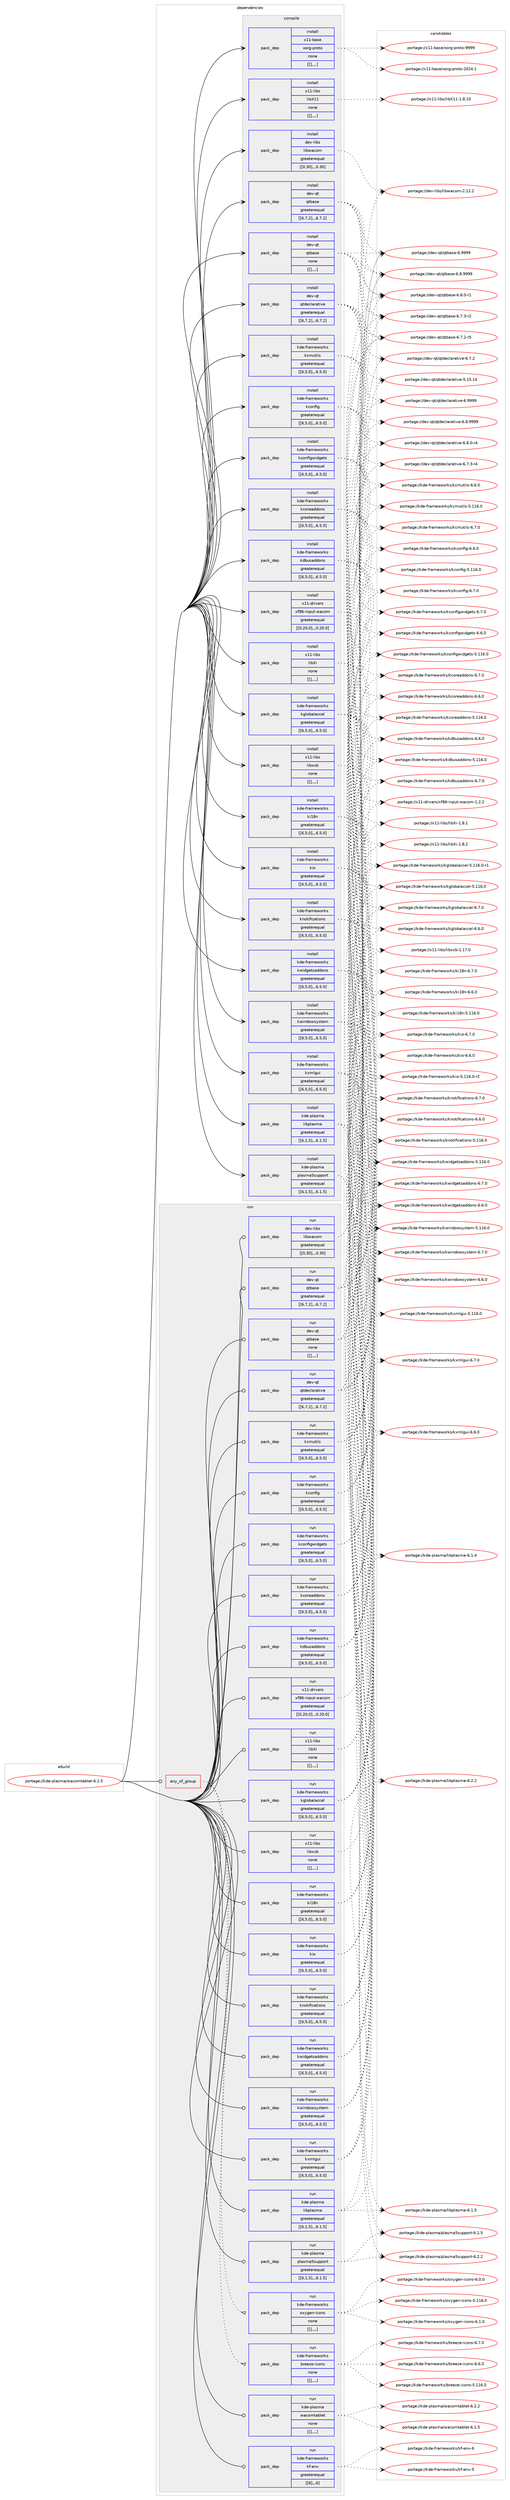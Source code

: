 digraph prolog {

# *************
# Graph options
# *************

newrank=true;
concentrate=true;
compound=true;
graph [rankdir=LR,fontname=Helvetica,fontsize=10,ranksep=1.5];#, ranksep=2.5, nodesep=0.2];
edge  [arrowhead=vee];
node  [fontname=Helvetica,fontsize=10];

# **********
# The ebuild
# **********

subgraph cluster_leftcol {
color=gray;
label=<<i>ebuild</i>>;
id [label="portage://kde-plasma/wacomtablet-6.1.5", color=red, width=4, href="../kde-plasma/wacomtablet-6.1.5.svg"];
}

# ****************
# The dependencies
# ****************

subgraph cluster_midcol {
color=gray;
label=<<i>dependencies</i>>;
subgraph cluster_compile {
fillcolor="#eeeeee";
style=filled;
label=<<i>compile</i>>;
subgraph pack217036 {
dependency293649 [label=<<TABLE BORDER="0" CELLBORDER="1" CELLSPACING="0" CELLPADDING="4" WIDTH="220"><TR><TD ROWSPAN="6" CELLPADDING="30">pack_dep</TD></TR><TR><TD WIDTH="110">install</TD></TR><TR><TD>dev-libs</TD></TR><TR><TD>libwacom</TD></TR><TR><TD>greaterequal</TD></TR><TR><TD>[[0,30],,,0.30]</TD></TR></TABLE>>, shape=none, color=blue];
}
id:e -> dependency293649:w [weight=20,style="solid",arrowhead="vee"];
subgraph pack217060 {
dependency293706 [label=<<TABLE BORDER="0" CELLBORDER="1" CELLSPACING="0" CELLPADDING="4" WIDTH="220"><TR><TD ROWSPAN="6" CELLPADDING="30">pack_dep</TD></TR><TR><TD WIDTH="110">install</TD></TR><TR><TD>dev-qt</TD></TR><TR><TD>qtbase</TD></TR><TR><TD>greaterequal</TD></TR><TR><TD>[[6,7,2],,,6.7.2]</TD></TR></TABLE>>, shape=none, color=blue];
}
id:e -> dependency293706:w [weight=20,style="solid",arrowhead="vee"];
subgraph pack217119 {
dependency293713 [label=<<TABLE BORDER="0" CELLBORDER="1" CELLSPACING="0" CELLPADDING="4" WIDTH="220"><TR><TD ROWSPAN="6" CELLPADDING="30">pack_dep</TD></TR><TR><TD WIDTH="110">install</TD></TR><TR><TD>dev-qt</TD></TR><TR><TD>qtbase</TD></TR><TR><TD>none</TD></TR><TR><TD>[[],,,,]</TD></TR></TABLE>>, shape=none, color=blue];
}
id:e -> dependency293713:w [weight=20,style="solid",arrowhead="vee"];
subgraph pack217136 {
dependency293751 [label=<<TABLE BORDER="0" CELLBORDER="1" CELLSPACING="0" CELLPADDING="4" WIDTH="220"><TR><TD ROWSPAN="6" CELLPADDING="30">pack_dep</TD></TR><TR><TD WIDTH="110">install</TD></TR><TR><TD>dev-qt</TD></TR><TR><TD>qtdeclarative</TD></TR><TR><TD>greaterequal</TD></TR><TR><TD>[[6,7,2],,,6.7.2]</TD></TR></TABLE>>, shape=none, color=blue];
}
id:e -> dependency293751:w [weight=20,style="solid",arrowhead="vee"];
subgraph pack217197 {
dependency293794 [label=<<TABLE BORDER="0" CELLBORDER="1" CELLSPACING="0" CELLPADDING="4" WIDTH="220"><TR><TD ROWSPAN="6" CELLPADDING="30">pack_dep</TD></TR><TR><TD WIDTH="110">install</TD></TR><TR><TD>kde-frameworks</TD></TR><TR><TD>kcmutils</TD></TR><TR><TD>greaterequal</TD></TR><TR><TD>[[6,5,0],,,6.5.0]</TD></TR></TABLE>>, shape=none, color=blue];
}
id:e -> dependency293794:w [weight=20,style="solid",arrowhead="vee"];
subgraph pack217204 {
dependency293799 [label=<<TABLE BORDER="0" CELLBORDER="1" CELLSPACING="0" CELLPADDING="4" WIDTH="220"><TR><TD ROWSPAN="6" CELLPADDING="30">pack_dep</TD></TR><TR><TD WIDTH="110">install</TD></TR><TR><TD>kde-frameworks</TD></TR><TR><TD>kconfig</TD></TR><TR><TD>greaterequal</TD></TR><TR><TD>[[6,5,0],,,6.5.0]</TD></TR></TABLE>>, shape=none, color=blue];
}
id:e -> dependency293799:w [weight=20,style="solid",arrowhead="vee"];
subgraph pack217207 {
dependency293892 [label=<<TABLE BORDER="0" CELLBORDER="1" CELLSPACING="0" CELLPADDING="4" WIDTH="220"><TR><TD ROWSPAN="6" CELLPADDING="30">pack_dep</TD></TR><TR><TD WIDTH="110">install</TD></TR><TR><TD>kde-frameworks</TD></TR><TR><TD>kconfigwidgets</TD></TR><TR><TD>greaterequal</TD></TR><TR><TD>[[6,5,0],,,6.5.0]</TD></TR></TABLE>>, shape=none, color=blue];
}
id:e -> dependency293892:w [weight=20,style="solid",arrowhead="vee"];
subgraph pack217374 {
dependency293990 [label=<<TABLE BORDER="0" CELLBORDER="1" CELLSPACING="0" CELLPADDING="4" WIDTH="220"><TR><TD ROWSPAN="6" CELLPADDING="30">pack_dep</TD></TR><TR><TD WIDTH="110">install</TD></TR><TR><TD>kde-frameworks</TD></TR><TR><TD>kcoreaddons</TD></TR><TR><TD>greaterequal</TD></TR><TR><TD>[[6,5,0],,,6.5.0]</TD></TR></TABLE>>, shape=none, color=blue];
}
id:e -> dependency293990:w [weight=20,style="solid",arrowhead="vee"];
subgraph pack217486 {
dependency294147 [label=<<TABLE BORDER="0" CELLBORDER="1" CELLSPACING="0" CELLPADDING="4" WIDTH="220"><TR><TD ROWSPAN="6" CELLPADDING="30">pack_dep</TD></TR><TR><TD WIDTH="110">install</TD></TR><TR><TD>kde-frameworks</TD></TR><TR><TD>kdbusaddons</TD></TR><TR><TD>greaterequal</TD></TR><TR><TD>[[6,5,0],,,6.5.0]</TD></TR></TABLE>>, shape=none, color=blue];
}
id:e -> dependency294147:w [weight=20,style="solid",arrowhead="vee"];
subgraph pack217568 {
dependency294242 [label=<<TABLE BORDER="0" CELLBORDER="1" CELLSPACING="0" CELLPADDING="4" WIDTH="220"><TR><TD ROWSPAN="6" CELLPADDING="30">pack_dep</TD></TR><TR><TD WIDTH="110">install</TD></TR><TR><TD>kde-frameworks</TD></TR><TR><TD>kglobalaccel</TD></TR><TR><TD>greaterequal</TD></TR><TR><TD>[[6,5,0],,,6.5.0]</TD></TR></TABLE>>, shape=none, color=blue];
}
id:e -> dependency294242:w [weight=20,style="solid",arrowhead="vee"];
subgraph pack217608 {
dependency294262 [label=<<TABLE BORDER="0" CELLBORDER="1" CELLSPACING="0" CELLPADDING="4" WIDTH="220"><TR><TD ROWSPAN="6" CELLPADDING="30">pack_dep</TD></TR><TR><TD WIDTH="110">install</TD></TR><TR><TD>kde-frameworks</TD></TR><TR><TD>ki18n</TD></TR><TR><TD>greaterequal</TD></TR><TR><TD>[[6,5,0],,,6.5.0]</TD></TR></TABLE>>, shape=none, color=blue];
}
id:e -> dependency294262:w [weight=20,style="solid",arrowhead="vee"];
subgraph pack217624 {
dependency294281 [label=<<TABLE BORDER="0" CELLBORDER="1" CELLSPACING="0" CELLPADDING="4" WIDTH="220"><TR><TD ROWSPAN="6" CELLPADDING="30">pack_dep</TD></TR><TR><TD WIDTH="110">install</TD></TR><TR><TD>kde-frameworks</TD></TR><TR><TD>kio</TD></TR><TR><TD>greaterequal</TD></TR><TR><TD>[[6,5,0],,,6.5.0]</TD></TR></TABLE>>, shape=none, color=blue];
}
id:e -> dependency294281:w [weight=20,style="solid",arrowhead="vee"];
subgraph pack217672 {
dependency294333 [label=<<TABLE BORDER="0" CELLBORDER="1" CELLSPACING="0" CELLPADDING="4" WIDTH="220"><TR><TD ROWSPAN="6" CELLPADDING="30">pack_dep</TD></TR><TR><TD WIDTH="110">install</TD></TR><TR><TD>kde-frameworks</TD></TR><TR><TD>knotifications</TD></TR><TR><TD>greaterequal</TD></TR><TR><TD>[[6,5,0],,,6.5.0]</TD></TR></TABLE>>, shape=none, color=blue];
}
id:e -> dependency294333:w [weight=20,style="solid",arrowhead="vee"];
subgraph pack217683 {
dependency294344 [label=<<TABLE BORDER="0" CELLBORDER="1" CELLSPACING="0" CELLPADDING="4" WIDTH="220"><TR><TD ROWSPAN="6" CELLPADDING="30">pack_dep</TD></TR><TR><TD WIDTH="110">install</TD></TR><TR><TD>kde-frameworks</TD></TR><TR><TD>kwidgetsaddons</TD></TR><TR><TD>greaterequal</TD></TR><TR><TD>[[6,5,0],,,6.5.0]</TD></TR></TABLE>>, shape=none, color=blue];
}
id:e -> dependency294344:w [weight=20,style="solid",arrowhead="vee"];
subgraph pack217700 {
dependency294364 [label=<<TABLE BORDER="0" CELLBORDER="1" CELLSPACING="0" CELLPADDING="4" WIDTH="220"><TR><TD ROWSPAN="6" CELLPADDING="30">pack_dep</TD></TR><TR><TD WIDTH="110">install</TD></TR><TR><TD>kde-frameworks</TD></TR><TR><TD>kwindowsystem</TD></TR><TR><TD>greaterequal</TD></TR><TR><TD>[[6,5,0],,,6.5.0]</TD></TR></TABLE>>, shape=none, color=blue];
}
id:e -> dependency294364:w [weight=20,style="solid",arrowhead="vee"];
subgraph pack217723 {
dependency294384 [label=<<TABLE BORDER="0" CELLBORDER="1" CELLSPACING="0" CELLPADDING="4" WIDTH="220"><TR><TD ROWSPAN="6" CELLPADDING="30">pack_dep</TD></TR><TR><TD WIDTH="110">install</TD></TR><TR><TD>kde-frameworks</TD></TR><TR><TD>kxmlgui</TD></TR><TR><TD>greaterequal</TD></TR><TR><TD>[[6,5,0],,,6.5.0]</TD></TR></TABLE>>, shape=none, color=blue];
}
id:e -> dependency294384:w [weight=20,style="solid",arrowhead="vee"];
subgraph pack217756 {
dependency294424 [label=<<TABLE BORDER="0" CELLBORDER="1" CELLSPACING="0" CELLPADDING="4" WIDTH="220"><TR><TD ROWSPAN="6" CELLPADDING="30">pack_dep</TD></TR><TR><TD WIDTH="110">install</TD></TR><TR><TD>kde-plasma</TD></TR><TR><TD>libplasma</TD></TR><TR><TD>greaterequal</TD></TR><TR><TD>[[6,1,5],,,6.1.5]</TD></TR></TABLE>>, shape=none, color=blue];
}
id:e -> dependency294424:w [weight=20,style="solid",arrowhead="vee"];
subgraph pack217772 {
dependency294440 [label=<<TABLE BORDER="0" CELLBORDER="1" CELLSPACING="0" CELLPADDING="4" WIDTH="220"><TR><TD ROWSPAN="6" CELLPADDING="30">pack_dep</TD></TR><TR><TD WIDTH="110">install</TD></TR><TR><TD>kde-plasma</TD></TR><TR><TD>plasma5support</TD></TR><TR><TD>greaterequal</TD></TR><TR><TD>[[6,1,5],,,6.1.5]</TD></TR></TABLE>>, shape=none, color=blue];
}
id:e -> dependency294440:w [weight=20,style="solid",arrowhead="vee"];
subgraph pack217786 {
dependency294495 [label=<<TABLE BORDER="0" CELLBORDER="1" CELLSPACING="0" CELLPADDING="4" WIDTH="220"><TR><TD ROWSPAN="6" CELLPADDING="30">pack_dep</TD></TR><TR><TD WIDTH="110">install</TD></TR><TR><TD>x11-base</TD></TR><TR><TD>xorg-proto</TD></TR><TR><TD>none</TD></TR><TR><TD>[[],,,,]</TD></TR></TABLE>>, shape=none, color=blue];
}
id:e -> dependency294495:w [weight=20,style="solid",arrowhead="vee"];
subgraph pack217847 {
dependency294522 [label=<<TABLE BORDER="0" CELLBORDER="1" CELLSPACING="0" CELLPADDING="4" WIDTH="220"><TR><TD ROWSPAN="6" CELLPADDING="30">pack_dep</TD></TR><TR><TD WIDTH="110">install</TD></TR><TR><TD>x11-drivers</TD></TR><TR><TD>xf86-input-wacom</TD></TR><TR><TD>greaterequal</TD></TR><TR><TD>[[0,20,0],,,0.20.0]</TD></TR></TABLE>>, shape=none, color=blue];
}
id:e -> dependency294522:w [weight=20,style="solid",arrowhead="vee"];
subgraph pack217879 {
dependency294543 [label=<<TABLE BORDER="0" CELLBORDER="1" CELLSPACING="0" CELLPADDING="4" WIDTH="220"><TR><TD ROWSPAN="6" CELLPADDING="30">pack_dep</TD></TR><TR><TD WIDTH="110">install</TD></TR><TR><TD>x11-libs</TD></TR><TR><TD>libX11</TD></TR><TR><TD>none</TD></TR><TR><TD>[[],,,,]</TD></TR></TABLE>>, shape=none, color=blue];
}
id:e -> dependency294543:w [weight=20,style="solid",arrowhead="vee"];
subgraph pack217882 {
dependency294546 [label=<<TABLE BORDER="0" CELLBORDER="1" CELLSPACING="0" CELLPADDING="4" WIDTH="220"><TR><TD ROWSPAN="6" CELLPADDING="30">pack_dep</TD></TR><TR><TD WIDTH="110">install</TD></TR><TR><TD>x11-libs</TD></TR><TR><TD>libXi</TD></TR><TR><TD>none</TD></TR><TR><TD>[[],,,,]</TD></TR></TABLE>>, shape=none, color=blue];
}
id:e -> dependency294546:w [weight=20,style="solid",arrowhead="vee"];
subgraph pack217901 {
dependency294561 [label=<<TABLE BORDER="0" CELLBORDER="1" CELLSPACING="0" CELLPADDING="4" WIDTH="220"><TR><TD ROWSPAN="6" CELLPADDING="30">pack_dep</TD></TR><TR><TD WIDTH="110">install</TD></TR><TR><TD>x11-libs</TD></TR><TR><TD>libxcb</TD></TR><TR><TD>none</TD></TR><TR><TD>[[],,,,]</TD></TR></TABLE>>, shape=none, color=blue];
}
id:e -> dependency294561:w [weight=20,style="solid",arrowhead="vee"];
}
subgraph cluster_compileandrun {
fillcolor="#eeeeee";
style=filled;
label=<<i>compile and run</i>>;
}
subgraph cluster_run {
fillcolor="#eeeeee";
style=filled;
label=<<i>run</i>>;
subgraph any2333 {
dependency294581 [label=<<TABLE BORDER="0" CELLBORDER="1" CELLSPACING="0" CELLPADDING="4"><TR><TD CELLPADDING="10">any_of_group</TD></TR></TABLE>>, shape=none, color=red];subgraph pack217947 {
dependency294614 [label=<<TABLE BORDER="0" CELLBORDER="1" CELLSPACING="0" CELLPADDING="4" WIDTH="220"><TR><TD ROWSPAN="6" CELLPADDING="30">pack_dep</TD></TR><TR><TD WIDTH="110">run</TD></TR><TR><TD>kde-frameworks</TD></TR><TR><TD>breeze-icons</TD></TR><TR><TD>none</TD></TR><TR><TD>[[],,,,]</TD></TR></TABLE>>, shape=none, color=blue];
}
dependency294581:e -> dependency294614:w [weight=20,style="dotted",arrowhead="oinv"];
subgraph pack217968 {
dependency294632 [label=<<TABLE BORDER="0" CELLBORDER="1" CELLSPACING="0" CELLPADDING="4" WIDTH="220"><TR><TD ROWSPAN="6" CELLPADDING="30">pack_dep</TD></TR><TR><TD WIDTH="110">run</TD></TR><TR><TD>kde-frameworks</TD></TR><TR><TD>oxygen-icons</TD></TR><TR><TD>none</TD></TR><TR><TD>[[],,,,]</TD></TR></TABLE>>, shape=none, color=blue];
}
dependency294581:e -> dependency294632:w [weight=20,style="dotted",arrowhead="oinv"];
}
id:e -> dependency294581:w [weight=20,style="solid",arrowhead="odot"];
subgraph pack217972 {
dependency294634 [label=<<TABLE BORDER="0" CELLBORDER="1" CELLSPACING="0" CELLPADDING="4" WIDTH="220"><TR><TD ROWSPAN="6" CELLPADDING="30">pack_dep</TD></TR><TR><TD WIDTH="110">run</TD></TR><TR><TD>dev-libs</TD></TR><TR><TD>libwacom</TD></TR><TR><TD>greaterequal</TD></TR><TR><TD>[[0,30],,,0.30]</TD></TR></TABLE>>, shape=none, color=blue];
}
id:e -> dependency294634:w [weight=20,style="solid",arrowhead="odot"];
subgraph pack217976 {
dependency294661 [label=<<TABLE BORDER="0" CELLBORDER="1" CELLSPACING="0" CELLPADDING="4" WIDTH="220"><TR><TD ROWSPAN="6" CELLPADDING="30">pack_dep</TD></TR><TR><TD WIDTH="110">run</TD></TR><TR><TD>dev-qt</TD></TR><TR><TD>qtbase</TD></TR><TR><TD>greaterequal</TD></TR><TR><TD>[[6,7,2],,,6.7.2]</TD></TR></TABLE>>, shape=none, color=blue];
}
id:e -> dependency294661:w [weight=20,style="solid",arrowhead="odot"];
subgraph pack217993 {
dependency294677 [label=<<TABLE BORDER="0" CELLBORDER="1" CELLSPACING="0" CELLPADDING="4" WIDTH="220"><TR><TD ROWSPAN="6" CELLPADDING="30">pack_dep</TD></TR><TR><TD WIDTH="110">run</TD></TR><TR><TD>dev-qt</TD></TR><TR><TD>qtbase</TD></TR><TR><TD>none</TD></TR><TR><TD>[[],,,,]</TD></TR></TABLE>>, shape=none, color=blue];
}
id:e -> dependency294677:w [weight=20,style="solid",arrowhead="odot"];
subgraph pack218030 {
dependency294763 [label=<<TABLE BORDER="0" CELLBORDER="1" CELLSPACING="0" CELLPADDING="4" WIDTH="220"><TR><TD ROWSPAN="6" CELLPADDING="30">pack_dep</TD></TR><TR><TD WIDTH="110">run</TD></TR><TR><TD>dev-qt</TD></TR><TR><TD>qtdeclarative</TD></TR><TR><TD>greaterequal</TD></TR><TR><TD>[[6,7,2],,,6.7.2]</TD></TR></TABLE>>, shape=none, color=blue];
}
id:e -> dependency294763:w [weight=20,style="solid",arrowhead="odot"];
subgraph pack218088 {
dependency294772 [label=<<TABLE BORDER="0" CELLBORDER="1" CELLSPACING="0" CELLPADDING="4" WIDTH="220"><TR><TD ROWSPAN="6" CELLPADDING="30">pack_dep</TD></TR><TR><TD WIDTH="110">run</TD></TR><TR><TD>kde-frameworks</TD></TR><TR><TD>kcmutils</TD></TR><TR><TD>greaterequal</TD></TR><TR><TD>[[6,5,0],,,6.5.0]</TD></TR></TABLE>>, shape=none, color=blue];
}
id:e -> dependency294772:w [weight=20,style="solid",arrowhead="odot"];
subgraph pack218095 {
dependency294808 [label=<<TABLE BORDER="0" CELLBORDER="1" CELLSPACING="0" CELLPADDING="4" WIDTH="220"><TR><TD ROWSPAN="6" CELLPADDING="30">pack_dep</TD></TR><TR><TD WIDTH="110">run</TD></TR><TR><TD>kde-frameworks</TD></TR><TR><TD>kconfig</TD></TR><TR><TD>greaterequal</TD></TR><TR><TD>[[6,5,0],,,6.5.0]</TD></TR></TABLE>>, shape=none, color=blue];
}
id:e -> dependency294808:w [weight=20,style="solid",arrowhead="odot"];
subgraph pack218141 {
dependency294827 [label=<<TABLE BORDER="0" CELLBORDER="1" CELLSPACING="0" CELLPADDING="4" WIDTH="220"><TR><TD ROWSPAN="6" CELLPADDING="30">pack_dep</TD></TR><TR><TD WIDTH="110">run</TD></TR><TR><TD>kde-frameworks</TD></TR><TR><TD>kconfigwidgets</TD></TR><TR><TD>greaterequal</TD></TR><TR><TD>[[6,5,0],,,6.5.0]</TD></TR></TABLE>>, shape=none, color=blue];
}
id:e -> dependency294827:w [weight=20,style="solid",arrowhead="odot"];
subgraph pack218145 {
dependency294844 [label=<<TABLE BORDER="0" CELLBORDER="1" CELLSPACING="0" CELLPADDING="4" WIDTH="220"><TR><TD ROWSPAN="6" CELLPADDING="30">pack_dep</TD></TR><TR><TD WIDTH="110">run</TD></TR><TR><TD>kde-frameworks</TD></TR><TR><TD>kcoreaddons</TD></TR><TR><TD>greaterequal</TD></TR><TR><TD>[[6,5,0],,,6.5.0]</TD></TR></TABLE>>, shape=none, color=blue];
}
id:e -> dependency294844:w [weight=20,style="solid",arrowhead="odot"];
subgraph pack218162 {
dependency294856 [label=<<TABLE BORDER="0" CELLBORDER="1" CELLSPACING="0" CELLPADDING="4" WIDTH="220"><TR><TD ROWSPAN="6" CELLPADDING="30">pack_dep</TD></TR><TR><TD WIDTH="110">run</TD></TR><TR><TD>kde-frameworks</TD></TR><TR><TD>kdbusaddons</TD></TR><TR><TD>greaterequal</TD></TR><TR><TD>[[6,5,0],,,6.5.0]</TD></TR></TABLE>>, shape=none, color=blue];
}
id:e -> dependency294856:w [weight=20,style="solid",arrowhead="odot"];
subgraph pack218166 {
dependency294873 [label=<<TABLE BORDER="0" CELLBORDER="1" CELLSPACING="0" CELLPADDING="4" WIDTH="220"><TR><TD ROWSPAN="6" CELLPADDING="30">pack_dep</TD></TR><TR><TD WIDTH="110">run</TD></TR><TR><TD>kde-frameworks</TD></TR><TR><TD>kf-env</TD></TR><TR><TD>greaterequal</TD></TR><TR><TD>[[6],,,6]</TD></TR></TABLE>>, shape=none, color=blue];
}
id:e -> dependency294873:w [weight=20,style="solid",arrowhead="odot"];
subgraph pack218188 {
dependency294886 [label=<<TABLE BORDER="0" CELLBORDER="1" CELLSPACING="0" CELLPADDING="4" WIDTH="220"><TR><TD ROWSPAN="6" CELLPADDING="30">pack_dep</TD></TR><TR><TD WIDTH="110">run</TD></TR><TR><TD>kde-frameworks</TD></TR><TR><TD>kglobalaccel</TD></TR><TR><TD>greaterequal</TD></TR><TR><TD>[[6,5,0],,,6.5.0]</TD></TR></TABLE>>, shape=none, color=blue];
}
id:e -> dependency294886:w [weight=20,style="solid",arrowhead="odot"];
subgraph pack218231 {
dependency294931 [label=<<TABLE BORDER="0" CELLBORDER="1" CELLSPACING="0" CELLPADDING="4" WIDTH="220"><TR><TD ROWSPAN="6" CELLPADDING="30">pack_dep</TD></TR><TR><TD WIDTH="110">run</TD></TR><TR><TD>kde-frameworks</TD></TR><TR><TD>ki18n</TD></TR><TR><TD>greaterequal</TD></TR><TR><TD>[[6,5,0],,,6.5.0]</TD></TR></TABLE>>, shape=none, color=blue];
}
id:e -> dependency294931:w [weight=20,style="solid",arrowhead="odot"];
subgraph pack218281 {
dependency294984 [label=<<TABLE BORDER="0" CELLBORDER="1" CELLSPACING="0" CELLPADDING="4" WIDTH="220"><TR><TD ROWSPAN="6" CELLPADDING="30">pack_dep</TD></TR><TR><TD WIDTH="110">run</TD></TR><TR><TD>kde-frameworks</TD></TR><TR><TD>kio</TD></TR><TR><TD>greaterequal</TD></TR><TR><TD>[[6,5,0],,,6.5.0]</TD></TR></TABLE>>, shape=none, color=blue];
}
id:e -> dependency294984:w [weight=20,style="solid",arrowhead="odot"];
subgraph pack218294 {
dependency295149 [label=<<TABLE BORDER="0" CELLBORDER="1" CELLSPACING="0" CELLPADDING="4" WIDTH="220"><TR><TD ROWSPAN="6" CELLPADDING="30">pack_dep</TD></TR><TR><TD WIDTH="110">run</TD></TR><TR><TD>kde-frameworks</TD></TR><TR><TD>knotifications</TD></TR><TR><TD>greaterequal</TD></TR><TR><TD>[[6,5,0],,,6.5.0]</TD></TR></TABLE>>, shape=none, color=blue];
}
id:e -> dependency295149:w [weight=20,style="solid",arrowhead="odot"];
subgraph pack218437 {
dependency295154 [label=<<TABLE BORDER="0" CELLBORDER="1" CELLSPACING="0" CELLPADDING="4" WIDTH="220"><TR><TD ROWSPAN="6" CELLPADDING="30">pack_dep</TD></TR><TR><TD WIDTH="110">run</TD></TR><TR><TD>kde-frameworks</TD></TR><TR><TD>kwidgetsaddons</TD></TR><TR><TD>greaterequal</TD></TR><TR><TD>[[6,5,0],,,6.5.0]</TD></TR></TABLE>>, shape=none, color=blue];
}
id:e -> dependency295154:w [weight=20,style="solid",arrowhead="odot"];
subgraph pack218438 {
dependency295157 [label=<<TABLE BORDER="0" CELLBORDER="1" CELLSPACING="0" CELLPADDING="4" WIDTH="220"><TR><TD ROWSPAN="6" CELLPADDING="30">pack_dep</TD></TR><TR><TD WIDTH="110">run</TD></TR><TR><TD>kde-frameworks</TD></TR><TR><TD>kwindowsystem</TD></TR><TR><TD>greaterequal</TD></TR><TR><TD>[[6,5,0],,,6.5.0]</TD></TR></TABLE>>, shape=none, color=blue];
}
id:e -> dependency295157:w [weight=20,style="solid",arrowhead="odot"];
subgraph pack218442 {
dependency295211 [label=<<TABLE BORDER="0" CELLBORDER="1" CELLSPACING="0" CELLPADDING="4" WIDTH="220"><TR><TD ROWSPAN="6" CELLPADDING="30">pack_dep</TD></TR><TR><TD WIDTH="110">run</TD></TR><TR><TD>kde-frameworks</TD></TR><TR><TD>kxmlgui</TD></TR><TR><TD>greaterequal</TD></TR><TR><TD>[[6,5,0],,,6.5.0]</TD></TR></TABLE>>, shape=none, color=blue];
}
id:e -> dependency295211:w [weight=20,style="solid",arrowhead="odot"];
subgraph pack218480 {
dependency295288 [label=<<TABLE BORDER="0" CELLBORDER="1" CELLSPACING="0" CELLPADDING="4" WIDTH="220"><TR><TD ROWSPAN="6" CELLPADDING="30">pack_dep</TD></TR><TR><TD WIDTH="110">run</TD></TR><TR><TD>kde-plasma</TD></TR><TR><TD>libplasma</TD></TR><TR><TD>greaterequal</TD></TR><TR><TD>[[6,1,5],,,6.1.5]</TD></TR></TABLE>>, shape=none, color=blue];
}
id:e -> dependency295288:w [weight=20,style="solid",arrowhead="odot"];
subgraph pack218552 {
dependency295295 [label=<<TABLE BORDER="0" CELLBORDER="1" CELLSPACING="0" CELLPADDING="4" WIDTH="220"><TR><TD ROWSPAN="6" CELLPADDING="30">pack_dep</TD></TR><TR><TD WIDTH="110">run</TD></TR><TR><TD>kde-plasma</TD></TR><TR><TD>plasma5support</TD></TR><TR><TD>greaterequal</TD></TR><TR><TD>[[6,1,5],,,6.1.5]</TD></TR></TABLE>>, shape=none, color=blue];
}
id:e -> dependency295295:w [weight=20,style="solid",arrowhead="odot"];
subgraph pack218558 {
dependency295304 [label=<<TABLE BORDER="0" CELLBORDER="1" CELLSPACING="0" CELLPADDING="4" WIDTH="220"><TR><TD ROWSPAN="6" CELLPADDING="30">pack_dep</TD></TR><TR><TD WIDTH="110">run</TD></TR><TR><TD>x11-drivers</TD></TR><TR><TD>xf86-input-wacom</TD></TR><TR><TD>greaterequal</TD></TR><TR><TD>[[0,20,0],,,0.20.0]</TD></TR></TABLE>>, shape=none, color=blue];
}
id:e -> dependency295304:w [weight=20,style="solid",arrowhead="odot"];
subgraph pack218576 {
dependency295394 [label=<<TABLE BORDER="0" CELLBORDER="1" CELLSPACING="0" CELLPADDING="4" WIDTH="220"><TR><TD ROWSPAN="6" CELLPADDING="30">pack_dep</TD></TR><TR><TD WIDTH="110">run</TD></TR><TR><TD>x11-libs</TD></TR><TR><TD>libXi</TD></TR><TR><TD>none</TD></TR><TR><TD>[[],,,,]</TD></TR></TABLE>>, shape=none, color=blue];
}
id:e -> dependency295394:w [weight=20,style="solid",arrowhead="odot"];
subgraph pack218663 {
dependency295432 [label=<<TABLE BORDER="0" CELLBORDER="1" CELLSPACING="0" CELLPADDING="4" WIDTH="220"><TR><TD ROWSPAN="6" CELLPADDING="30">pack_dep</TD></TR><TR><TD WIDTH="110">run</TD></TR><TR><TD>x11-libs</TD></TR><TR><TD>libxcb</TD></TR><TR><TD>none</TD></TR><TR><TD>[[],,,,]</TD></TR></TABLE>>, shape=none, color=blue];
}
id:e -> dependency295432:w [weight=20,style="solid",arrowhead="odot"];
subgraph pack218677 {
dependency295439 [label=<<TABLE BORDER="0" CELLBORDER="1" CELLSPACING="0" CELLPADDING="4" WIDTH="220"><TR><TD ROWSPAN="6" CELLPADDING="30">pack_dep</TD></TR><TR><TD WIDTH="110">run</TD></TR><TR><TD>kde-plasma</TD></TR><TR><TD>wacomtablet</TD></TR><TR><TD>none</TD></TR><TR><TD>[[],,,,]</TD></TR></TABLE>>, shape=none, color=blue];
}
id:e -> dependency295439:w [weight=20,style="solid",arrowhead="odot"];
}
}

# **************
# The candidates
# **************

subgraph cluster_choices {
rank=same;
color=gray;
label=<<i>candidates</i>>;

subgraph choice217241 {
color=black;
nodesep=1;
choice10010111845108105981154710810598119979911110945504649504650 [label="portage://dev-libs/libwacom-2.12.2", color=red, width=4,href="../dev-libs/libwacom-2.12.2.svg"];
dependency293649:e -> choice10010111845108105981154710810598119979911110945504649504650:w [style=dotted,weight="100"];
}
subgraph choice217320 {
color=black;
nodesep=1;
choice1001011184511311647113116989711510145544657575757 [label="portage://dev-qt/qtbase-6.9999", color=red, width=4,href="../dev-qt/qtbase-6.9999.svg"];
choice10010111845113116471131169897115101455446564657575757 [label="portage://dev-qt/qtbase-6.8.9999", color=red, width=4,href="../dev-qt/qtbase-6.8.9999.svg"];
choice100101118451131164711311698971151014554465646484511449 [label="portage://dev-qt/qtbase-6.8.0-r1", color=red, width=4,href="../dev-qt/qtbase-6.8.0-r1.svg"];
choice100101118451131164711311698971151014554465546514511450 [label="portage://dev-qt/qtbase-6.7.3-r2", color=red, width=4,href="../dev-qt/qtbase-6.7.3-r2.svg"];
choice100101118451131164711311698971151014554465546504511453 [label="portage://dev-qt/qtbase-6.7.2-r5", color=red, width=4,href="../dev-qt/qtbase-6.7.2-r5.svg"];
dependency293706:e -> choice1001011184511311647113116989711510145544657575757:w [style=dotted,weight="100"];
dependency293706:e -> choice10010111845113116471131169897115101455446564657575757:w [style=dotted,weight="100"];
dependency293706:e -> choice100101118451131164711311698971151014554465646484511449:w [style=dotted,weight="100"];
dependency293706:e -> choice100101118451131164711311698971151014554465546514511450:w [style=dotted,weight="100"];
dependency293706:e -> choice100101118451131164711311698971151014554465546504511453:w [style=dotted,weight="100"];
}
subgraph choice217341 {
color=black;
nodesep=1;
choice1001011184511311647113116989711510145544657575757 [label="portage://dev-qt/qtbase-6.9999", color=red, width=4,href="../dev-qt/qtbase-6.9999.svg"];
choice10010111845113116471131169897115101455446564657575757 [label="portage://dev-qt/qtbase-6.8.9999", color=red, width=4,href="../dev-qt/qtbase-6.8.9999.svg"];
choice100101118451131164711311698971151014554465646484511449 [label="portage://dev-qt/qtbase-6.8.0-r1", color=red, width=4,href="../dev-qt/qtbase-6.8.0-r1.svg"];
choice100101118451131164711311698971151014554465546514511450 [label="portage://dev-qt/qtbase-6.7.3-r2", color=red, width=4,href="../dev-qt/qtbase-6.7.3-r2.svg"];
choice100101118451131164711311698971151014554465546504511453 [label="portage://dev-qt/qtbase-6.7.2-r5", color=red, width=4,href="../dev-qt/qtbase-6.7.2-r5.svg"];
dependency293713:e -> choice1001011184511311647113116989711510145544657575757:w [style=dotted,weight="100"];
dependency293713:e -> choice10010111845113116471131169897115101455446564657575757:w [style=dotted,weight="100"];
dependency293713:e -> choice100101118451131164711311698971151014554465646484511449:w [style=dotted,weight="100"];
dependency293713:e -> choice100101118451131164711311698971151014554465546514511450:w [style=dotted,weight="100"];
dependency293713:e -> choice100101118451131164711311698971151014554465546504511453:w [style=dotted,weight="100"];
}
subgraph choice217347 {
color=black;
nodesep=1;
choice100101118451131164711311610010199108971149711610511810145544657575757 [label="portage://dev-qt/qtdeclarative-6.9999", color=red, width=4,href="../dev-qt/qtdeclarative-6.9999.svg"];
choice1001011184511311647113116100101991089711497116105118101455446564657575757 [label="portage://dev-qt/qtdeclarative-6.8.9999", color=red, width=4,href="../dev-qt/qtdeclarative-6.8.9999.svg"];
choice10010111845113116471131161001019910897114971161051181014554465646484511452 [label="portage://dev-qt/qtdeclarative-6.8.0-r4", color=red, width=4,href="../dev-qt/qtdeclarative-6.8.0-r4.svg"];
choice10010111845113116471131161001019910897114971161051181014554465546514511452 [label="portage://dev-qt/qtdeclarative-6.7.3-r4", color=red, width=4,href="../dev-qt/qtdeclarative-6.7.3-r4.svg"];
choice1001011184511311647113116100101991089711497116105118101455446554650 [label="portage://dev-qt/qtdeclarative-6.7.2", color=red, width=4,href="../dev-qt/qtdeclarative-6.7.2.svg"];
choice10010111845113116471131161001019910897114971161051181014553464953464952 [label="portage://dev-qt/qtdeclarative-5.15.14", color=red, width=4,href="../dev-qt/qtdeclarative-5.15.14.svg"];
dependency293751:e -> choice100101118451131164711311610010199108971149711610511810145544657575757:w [style=dotted,weight="100"];
dependency293751:e -> choice1001011184511311647113116100101991089711497116105118101455446564657575757:w [style=dotted,weight="100"];
dependency293751:e -> choice10010111845113116471131161001019910897114971161051181014554465646484511452:w [style=dotted,weight="100"];
dependency293751:e -> choice10010111845113116471131161001019910897114971161051181014554465546514511452:w [style=dotted,weight="100"];
dependency293751:e -> choice1001011184511311647113116100101991089711497116105118101455446554650:w [style=dotted,weight="100"];
dependency293751:e -> choice10010111845113116471131161001019910897114971161051181014553464953464952:w [style=dotted,weight="100"];
}
subgraph choice217386 {
color=black;
nodesep=1;
choice10710010145102114971091011191111141071154710799109117116105108115455446554648 [label="portage://kde-frameworks/kcmutils-6.7.0", color=red, width=4,href="../kde-frameworks/kcmutils-6.7.0.svg"];
choice10710010145102114971091011191111141071154710799109117116105108115455446544648 [label="portage://kde-frameworks/kcmutils-6.6.0", color=red, width=4,href="../kde-frameworks/kcmutils-6.6.0.svg"];
choice107100101451021149710910111911111410711547107991091171161051081154553464949544648 [label="portage://kde-frameworks/kcmutils-5.116.0", color=red, width=4,href="../kde-frameworks/kcmutils-5.116.0.svg"];
dependency293794:e -> choice10710010145102114971091011191111141071154710799109117116105108115455446554648:w [style=dotted,weight="100"];
dependency293794:e -> choice10710010145102114971091011191111141071154710799109117116105108115455446544648:w [style=dotted,weight="100"];
dependency293794:e -> choice107100101451021149710910111911111410711547107991091171161051081154553464949544648:w [style=dotted,weight="100"];
}
subgraph choice217396 {
color=black;
nodesep=1;
choice10710010145102114971091011191111141071154710799111110102105103455446554648 [label="portage://kde-frameworks/kconfig-6.7.0", color=red, width=4,href="../kde-frameworks/kconfig-6.7.0.svg"];
choice10710010145102114971091011191111141071154710799111110102105103455446544648 [label="portage://kde-frameworks/kconfig-6.6.0", color=red, width=4,href="../kde-frameworks/kconfig-6.6.0.svg"];
choice107100101451021149710910111911111410711547107991111101021051034553464949544648 [label="portage://kde-frameworks/kconfig-5.116.0", color=red, width=4,href="../kde-frameworks/kconfig-5.116.0.svg"];
dependency293799:e -> choice10710010145102114971091011191111141071154710799111110102105103455446554648:w [style=dotted,weight="100"];
dependency293799:e -> choice10710010145102114971091011191111141071154710799111110102105103455446544648:w [style=dotted,weight="100"];
dependency293799:e -> choice107100101451021149710910111911111410711547107991111101021051034553464949544648:w [style=dotted,weight="100"];
}
subgraph choice217401 {
color=black;
nodesep=1;
choice10710010145102114971091011191111141071154710799111110102105103119105100103101116115455446554648 [label="portage://kde-frameworks/kconfigwidgets-6.7.0", color=red, width=4,href="../kde-frameworks/kconfigwidgets-6.7.0.svg"];
choice10710010145102114971091011191111141071154710799111110102105103119105100103101116115455446544648 [label="portage://kde-frameworks/kconfigwidgets-6.6.0", color=red, width=4,href="../kde-frameworks/kconfigwidgets-6.6.0.svg"];
choice107100101451021149710910111911111410711547107991111101021051031191051001031011161154553464949544648 [label="portage://kde-frameworks/kconfigwidgets-5.116.0", color=red, width=4,href="../kde-frameworks/kconfigwidgets-5.116.0.svg"];
dependency293892:e -> choice10710010145102114971091011191111141071154710799111110102105103119105100103101116115455446554648:w [style=dotted,weight="100"];
dependency293892:e -> choice10710010145102114971091011191111141071154710799111110102105103119105100103101116115455446544648:w [style=dotted,weight="100"];
dependency293892:e -> choice107100101451021149710910111911111410711547107991111101021051031191051001031011161154553464949544648:w [style=dotted,weight="100"];
}
subgraph choice217416 {
color=black;
nodesep=1;
choice1071001014510211497109101119111114107115471079911111410197100100111110115455446554648 [label="portage://kde-frameworks/kcoreaddons-6.7.0", color=red, width=4,href="../kde-frameworks/kcoreaddons-6.7.0.svg"];
choice1071001014510211497109101119111114107115471079911111410197100100111110115455446544648 [label="portage://kde-frameworks/kcoreaddons-6.6.0", color=red, width=4,href="../kde-frameworks/kcoreaddons-6.6.0.svg"];
choice10710010145102114971091011191111141071154710799111114101971001001111101154553464949544648 [label="portage://kde-frameworks/kcoreaddons-5.116.0", color=red, width=4,href="../kde-frameworks/kcoreaddons-5.116.0.svg"];
dependency293990:e -> choice1071001014510211497109101119111114107115471079911111410197100100111110115455446554648:w [style=dotted,weight="100"];
dependency293990:e -> choice1071001014510211497109101119111114107115471079911111410197100100111110115455446544648:w [style=dotted,weight="100"];
dependency293990:e -> choice10710010145102114971091011191111141071154710799111114101971001001111101154553464949544648:w [style=dotted,weight="100"];
}
subgraph choice217433 {
color=black;
nodesep=1;
choice1071001014510211497109101119111114107115471071009811711597100100111110115455446554648 [label="portage://kde-frameworks/kdbusaddons-6.7.0", color=red, width=4,href="../kde-frameworks/kdbusaddons-6.7.0.svg"];
choice1071001014510211497109101119111114107115471071009811711597100100111110115455446544648 [label="portage://kde-frameworks/kdbusaddons-6.6.0", color=red, width=4,href="../kde-frameworks/kdbusaddons-6.6.0.svg"];
choice10710010145102114971091011191111141071154710710098117115971001001111101154553464949544648 [label="portage://kde-frameworks/kdbusaddons-5.116.0", color=red, width=4,href="../kde-frameworks/kdbusaddons-5.116.0.svg"];
dependency294147:e -> choice1071001014510211497109101119111114107115471071009811711597100100111110115455446554648:w [style=dotted,weight="100"];
dependency294147:e -> choice1071001014510211497109101119111114107115471071009811711597100100111110115455446544648:w [style=dotted,weight="100"];
dependency294147:e -> choice10710010145102114971091011191111141071154710710098117115971001001111101154553464949544648:w [style=dotted,weight="100"];
}
subgraph choice217453 {
color=black;
nodesep=1;
choice1071001014510211497109101119111114107115471071031081119897108979999101108455446554648 [label="portage://kde-frameworks/kglobalaccel-6.7.0", color=red, width=4,href="../kde-frameworks/kglobalaccel-6.7.0.svg"];
choice1071001014510211497109101119111114107115471071031081119897108979999101108455446544648 [label="portage://kde-frameworks/kglobalaccel-6.6.0", color=red, width=4,href="../kde-frameworks/kglobalaccel-6.6.0.svg"];
choice107100101451021149710910111911111410711547107103108111989710897999910110845534649495446484511449 [label="portage://kde-frameworks/kglobalaccel-5.116.0-r1", color=red, width=4,href="../kde-frameworks/kglobalaccel-5.116.0-r1.svg"];
choice10710010145102114971091011191111141071154710710310811198971089799991011084553464949544648 [label="portage://kde-frameworks/kglobalaccel-5.116.0", color=red, width=4,href="../kde-frameworks/kglobalaccel-5.116.0.svg"];
dependency294242:e -> choice1071001014510211497109101119111114107115471071031081119897108979999101108455446554648:w [style=dotted,weight="100"];
dependency294242:e -> choice1071001014510211497109101119111114107115471071031081119897108979999101108455446544648:w [style=dotted,weight="100"];
dependency294242:e -> choice107100101451021149710910111911111410711547107103108111989710897999910110845534649495446484511449:w [style=dotted,weight="100"];
dependency294242:e -> choice10710010145102114971091011191111141071154710710310811198971089799991011084553464949544648:w [style=dotted,weight="100"];
}
subgraph choice217481 {
color=black;
nodesep=1;
choice1071001014510211497109101119111114107115471071054956110455446554648 [label="portage://kde-frameworks/ki18n-6.7.0", color=red, width=4,href="../kde-frameworks/ki18n-6.7.0.svg"];
choice1071001014510211497109101119111114107115471071054956110455446544648 [label="portage://kde-frameworks/ki18n-6.6.0", color=red, width=4,href="../kde-frameworks/ki18n-6.6.0.svg"];
choice10710010145102114971091011191111141071154710710549561104553464949544648 [label="portage://kde-frameworks/ki18n-5.116.0", color=red, width=4,href="../kde-frameworks/ki18n-5.116.0.svg"];
dependency294262:e -> choice1071001014510211497109101119111114107115471071054956110455446554648:w [style=dotted,weight="100"];
dependency294262:e -> choice1071001014510211497109101119111114107115471071054956110455446544648:w [style=dotted,weight="100"];
dependency294262:e -> choice10710010145102114971091011191111141071154710710549561104553464949544648:w [style=dotted,weight="100"];
}
subgraph choice217486 {
color=black;
nodesep=1;
choice107100101451021149710910111911111410711547107105111455446554648 [label="portage://kde-frameworks/kio-6.7.0", color=red, width=4,href="../kde-frameworks/kio-6.7.0.svg"];
choice107100101451021149710910111911111410711547107105111455446544648 [label="portage://kde-frameworks/kio-6.6.0", color=red, width=4,href="../kde-frameworks/kio-6.6.0.svg"];
choice10710010145102114971091011191111141071154710710511145534649495446484511450 [label="portage://kde-frameworks/kio-5.116.0-r2", color=red, width=4,href="../kde-frameworks/kio-5.116.0-r2.svg"];
dependency294281:e -> choice107100101451021149710910111911111410711547107105111455446554648:w [style=dotted,weight="100"];
dependency294281:e -> choice107100101451021149710910111911111410711547107105111455446544648:w [style=dotted,weight="100"];
dependency294281:e -> choice10710010145102114971091011191111141071154710710511145534649495446484511450:w [style=dotted,weight="100"];
}
subgraph choice217489 {
color=black;
nodesep=1;
choice1071001014510211497109101119111114107115471071101111161051021059997116105111110115455446554648 [label="portage://kde-frameworks/knotifications-6.7.0", color=red, width=4,href="../kde-frameworks/knotifications-6.7.0.svg"];
choice1071001014510211497109101119111114107115471071101111161051021059997116105111110115455446544648 [label="portage://kde-frameworks/knotifications-6.6.0", color=red, width=4,href="../kde-frameworks/knotifications-6.6.0.svg"];
choice10710010145102114971091011191111141071154710711011111610510210599971161051111101154553464949544648 [label="portage://kde-frameworks/knotifications-5.116.0", color=red, width=4,href="../kde-frameworks/knotifications-5.116.0.svg"];
dependency294333:e -> choice1071001014510211497109101119111114107115471071101111161051021059997116105111110115455446554648:w [style=dotted,weight="100"];
dependency294333:e -> choice1071001014510211497109101119111114107115471071101111161051021059997116105111110115455446544648:w [style=dotted,weight="100"];
dependency294333:e -> choice10710010145102114971091011191111141071154710711011111610510210599971161051111101154553464949544648:w [style=dotted,weight="100"];
}
subgraph choice217506 {
color=black;
nodesep=1;
choice10710010145102114971091011191111141071154710711910510010310111611597100100111110115455446554648 [label="portage://kde-frameworks/kwidgetsaddons-6.7.0", color=red, width=4,href="../kde-frameworks/kwidgetsaddons-6.7.0.svg"];
choice10710010145102114971091011191111141071154710711910510010310111611597100100111110115455446544648 [label="portage://kde-frameworks/kwidgetsaddons-6.6.0", color=red, width=4,href="../kde-frameworks/kwidgetsaddons-6.6.0.svg"];
choice107100101451021149710910111911111410711547107119105100103101116115971001001111101154553464949544648 [label="portage://kde-frameworks/kwidgetsaddons-5.116.0", color=red, width=4,href="../kde-frameworks/kwidgetsaddons-5.116.0.svg"];
dependency294344:e -> choice10710010145102114971091011191111141071154710711910510010310111611597100100111110115455446554648:w [style=dotted,weight="100"];
dependency294344:e -> choice10710010145102114971091011191111141071154710711910510010310111611597100100111110115455446544648:w [style=dotted,weight="100"];
dependency294344:e -> choice107100101451021149710910111911111410711547107119105100103101116115971001001111101154553464949544648:w [style=dotted,weight="100"];
}
subgraph choice217509 {
color=black;
nodesep=1;
choice107100101451021149710910111911111410711547107119105110100111119115121115116101109455446554648 [label="portage://kde-frameworks/kwindowsystem-6.7.0", color=red, width=4,href="../kde-frameworks/kwindowsystem-6.7.0.svg"];
choice107100101451021149710910111911111410711547107119105110100111119115121115116101109455446544648 [label="portage://kde-frameworks/kwindowsystem-6.6.0", color=red, width=4,href="../kde-frameworks/kwindowsystem-6.6.0.svg"];
choice1071001014510211497109101119111114107115471071191051101001111191151211151161011094553464949544648 [label="portage://kde-frameworks/kwindowsystem-5.116.0", color=red, width=4,href="../kde-frameworks/kwindowsystem-5.116.0.svg"];
dependency294364:e -> choice107100101451021149710910111911111410711547107119105110100111119115121115116101109455446554648:w [style=dotted,weight="100"];
dependency294364:e -> choice107100101451021149710910111911111410711547107119105110100111119115121115116101109455446544648:w [style=dotted,weight="100"];
dependency294364:e -> choice1071001014510211497109101119111114107115471071191051101001111191151211151161011094553464949544648:w [style=dotted,weight="100"];
}
subgraph choice217525 {
color=black;
nodesep=1;
choice107100101451021149710910111911111410711547107120109108103117105455446554648 [label="portage://kde-frameworks/kxmlgui-6.7.0", color=red, width=4,href="../kde-frameworks/kxmlgui-6.7.0.svg"];
choice107100101451021149710910111911111410711547107120109108103117105455446544648 [label="portage://kde-frameworks/kxmlgui-6.6.0", color=red, width=4,href="../kde-frameworks/kxmlgui-6.6.0.svg"];
choice1071001014510211497109101119111114107115471071201091081031171054553464949544648 [label="portage://kde-frameworks/kxmlgui-5.116.0", color=red, width=4,href="../kde-frameworks/kxmlgui-5.116.0.svg"];
dependency294384:e -> choice107100101451021149710910111911111410711547107120109108103117105455446554648:w [style=dotted,weight="100"];
dependency294384:e -> choice107100101451021149710910111911111410711547107120109108103117105455446544648:w [style=dotted,weight="100"];
dependency294384:e -> choice1071001014510211497109101119111114107115471071201091081031171054553464949544648:w [style=dotted,weight="100"];
}
subgraph choice217550 {
color=black;
nodesep=1;
choice10710010145112108971151099747108105981121089711510997455446504650 [label="portage://kde-plasma/libplasma-6.2.2", color=red, width=4,href="../kde-plasma/libplasma-6.2.2.svg"];
choice10710010145112108971151099747108105981121089711510997455446494653 [label="portage://kde-plasma/libplasma-6.1.5", color=red, width=4,href="../kde-plasma/libplasma-6.1.5.svg"];
choice10710010145112108971151099747108105981121089711510997455446494652 [label="portage://kde-plasma/libplasma-6.1.4", color=red, width=4,href="../kde-plasma/libplasma-6.1.4.svg"];
dependency294424:e -> choice10710010145112108971151099747108105981121089711510997455446504650:w [style=dotted,weight="100"];
dependency294424:e -> choice10710010145112108971151099747108105981121089711510997455446494653:w [style=dotted,weight="100"];
dependency294424:e -> choice10710010145112108971151099747108105981121089711510997455446494652:w [style=dotted,weight="100"];
}
subgraph choice217552 {
color=black;
nodesep=1;
choice10710010145112108971151099747112108971151099753115117112112111114116455446504650 [label="portage://kde-plasma/plasma5support-6.2.2", color=red, width=4,href="../kde-plasma/plasma5support-6.2.2.svg"];
choice10710010145112108971151099747112108971151099753115117112112111114116455446494653 [label="portage://kde-plasma/plasma5support-6.1.5", color=red, width=4,href="../kde-plasma/plasma5support-6.1.5.svg"];
dependency294440:e -> choice10710010145112108971151099747112108971151099753115117112112111114116455446504650:w [style=dotted,weight="100"];
dependency294440:e -> choice10710010145112108971151099747112108971151099753115117112112111114116455446494653:w [style=dotted,weight="100"];
}
subgraph choice217555 {
color=black;
nodesep=1;
choice120494945989711510147120111114103451121141111161114557575757 [label="portage://x11-base/xorg-proto-9999", color=red, width=4,href="../x11-base/xorg-proto-9999.svg"];
choice1204949459897115101471201111141034511211411111611145504850524649 [label="portage://x11-base/xorg-proto-2024.1", color=red, width=4,href="../x11-base/xorg-proto-2024.1.svg"];
dependency294495:e -> choice120494945989711510147120111114103451121141111161114557575757:w [style=dotted,weight="100"];
dependency294495:e -> choice1204949459897115101471201111141034511211411111611145504850524649:w [style=dotted,weight="100"];
}
subgraph choice217558 {
color=black;
nodesep=1;
choice12049494510011410511810111411547120102565445105110112117116451199799111109454946504650 [label="portage://x11-drivers/xf86-input-wacom-1.2.2", color=red, width=4,href="../x11-drivers/xf86-input-wacom-1.2.2.svg"];
dependency294522:e -> choice12049494510011410511810111411547120102565445105110112117116451199799111109454946504650:w [style=dotted,weight="100"];
}
subgraph choice217560 {
color=black;
nodesep=1;
choice12049494510810598115471081059888494945494656464948 [label="portage://x11-libs/libX11-1.8.10", color=red, width=4,href="../x11-libs/libX11-1.8.10.svg"];
dependency294543:e -> choice12049494510810598115471081059888494945494656464948:w [style=dotted,weight="100"];
}
subgraph choice217619 {
color=black;
nodesep=1;
choice12049494510810598115471081059888105454946564650 [label="portage://x11-libs/libXi-1.8.2", color=red, width=4,href="../x11-libs/libXi-1.8.2.svg"];
choice12049494510810598115471081059888105454946564649 [label="portage://x11-libs/libXi-1.8.1", color=red, width=4,href="../x11-libs/libXi-1.8.1.svg"];
dependency294546:e -> choice12049494510810598115471081059888105454946564650:w [style=dotted,weight="100"];
dependency294546:e -> choice12049494510810598115471081059888105454946564649:w [style=dotted,weight="100"];
}
subgraph choice217666 {
color=black;
nodesep=1;
choice120494945108105981154710810598120999845494649554648 [label="portage://x11-libs/libxcb-1.17.0", color=red, width=4,href="../x11-libs/libxcb-1.17.0.svg"];
dependency294561:e -> choice120494945108105981154710810598120999845494649554648:w [style=dotted,weight="100"];
}
subgraph choice217704 {
color=black;
nodesep=1;
choice107100101451021149710910111911111410711547981141011011221014510599111110115455446554648 [label="portage://kde-frameworks/breeze-icons-6.7.0", color=red, width=4,href="../kde-frameworks/breeze-icons-6.7.0.svg"];
choice107100101451021149710910111911111410711547981141011011221014510599111110115455446544648 [label="portage://kde-frameworks/breeze-icons-6.6.0", color=red, width=4,href="../kde-frameworks/breeze-icons-6.6.0.svg"];
choice1071001014510211497109101119111114107115479811410110112210145105991111101154553464949544648 [label="portage://kde-frameworks/breeze-icons-5.116.0", color=red, width=4,href="../kde-frameworks/breeze-icons-5.116.0.svg"];
dependency294614:e -> choice107100101451021149710910111911111410711547981141011011221014510599111110115455446554648:w [style=dotted,weight="100"];
dependency294614:e -> choice107100101451021149710910111911111410711547981141011011221014510599111110115455446544648:w [style=dotted,weight="100"];
dependency294614:e -> choice1071001014510211497109101119111114107115479811410110112210145105991111101154553464949544648:w [style=dotted,weight="100"];
}
subgraph choice217708 {
color=black;
nodesep=1;
choice1071001014510211497109101119111114107115471111201211031011104510599111110115455446494648 [label="portage://kde-frameworks/oxygen-icons-6.1.0", color=red, width=4,href="../kde-frameworks/oxygen-icons-6.1.0.svg"];
choice1071001014510211497109101119111114107115471111201211031011104510599111110115455446484648 [label="portage://kde-frameworks/oxygen-icons-6.0.0", color=red, width=4,href="../kde-frameworks/oxygen-icons-6.0.0.svg"];
choice10710010145102114971091011191111141071154711112012110310111045105991111101154553464949544648 [label="portage://kde-frameworks/oxygen-icons-5.116.0", color=red, width=4,href="../kde-frameworks/oxygen-icons-5.116.0.svg"];
dependency294632:e -> choice1071001014510211497109101119111114107115471111201211031011104510599111110115455446494648:w [style=dotted,weight="100"];
dependency294632:e -> choice1071001014510211497109101119111114107115471111201211031011104510599111110115455446484648:w [style=dotted,weight="100"];
dependency294632:e -> choice10710010145102114971091011191111141071154711112012110310111045105991111101154553464949544648:w [style=dotted,weight="100"];
}
subgraph choice217722 {
color=black;
nodesep=1;
choice10010111845108105981154710810598119979911110945504649504650 [label="portage://dev-libs/libwacom-2.12.2", color=red, width=4,href="../dev-libs/libwacom-2.12.2.svg"];
dependency294634:e -> choice10010111845108105981154710810598119979911110945504649504650:w [style=dotted,weight="100"];
}
subgraph choice217724 {
color=black;
nodesep=1;
choice1001011184511311647113116989711510145544657575757 [label="portage://dev-qt/qtbase-6.9999", color=red, width=4,href="../dev-qt/qtbase-6.9999.svg"];
choice10010111845113116471131169897115101455446564657575757 [label="portage://dev-qt/qtbase-6.8.9999", color=red, width=4,href="../dev-qt/qtbase-6.8.9999.svg"];
choice100101118451131164711311698971151014554465646484511449 [label="portage://dev-qt/qtbase-6.8.0-r1", color=red, width=4,href="../dev-qt/qtbase-6.8.0-r1.svg"];
choice100101118451131164711311698971151014554465546514511450 [label="portage://dev-qt/qtbase-6.7.3-r2", color=red, width=4,href="../dev-qt/qtbase-6.7.3-r2.svg"];
choice100101118451131164711311698971151014554465546504511453 [label="portage://dev-qt/qtbase-6.7.2-r5", color=red, width=4,href="../dev-qt/qtbase-6.7.2-r5.svg"];
dependency294661:e -> choice1001011184511311647113116989711510145544657575757:w [style=dotted,weight="100"];
dependency294661:e -> choice10010111845113116471131169897115101455446564657575757:w [style=dotted,weight="100"];
dependency294661:e -> choice100101118451131164711311698971151014554465646484511449:w [style=dotted,weight="100"];
dependency294661:e -> choice100101118451131164711311698971151014554465546514511450:w [style=dotted,weight="100"];
dependency294661:e -> choice100101118451131164711311698971151014554465546504511453:w [style=dotted,weight="100"];
}
subgraph choice217750 {
color=black;
nodesep=1;
choice1001011184511311647113116989711510145544657575757 [label="portage://dev-qt/qtbase-6.9999", color=red, width=4,href="../dev-qt/qtbase-6.9999.svg"];
choice10010111845113116471131169897115101455446564657575757 [label="portage://dev-qt/qtbase-6.8.9999", color=red, width=4,href="../dev-qt/qtbase-6.8.9999.svg"];
choice100101118451131164711311698971151014554465646484511449 [label="portage://dev-qt/qtbase-6.8.0-r1", color=red, width=4,href="../dev-qt/qtbase-6.8.0-r1.svg"];
choice100101118451131164711311698971151014554465546514511450 [label="portage://dev-qt/qtbase-6.7.3-r2", color=red, width=4,href="../dev-qt/qtbase-6.7.3-r2.svg"];
choice100101118451131164711311698971151014554465546504511453 [label="portage://dev-qt/qtbase-6.7.2-r5", color=red, width=4,href="../dev-qt/qtbase-6.7.2-r5.svg"];
dependency294677:e -> choice1001011184511311647113116989711510145544657575757:w [style=dotted,weight="100"];
dependency294677:e -> choice10010111845113116471131169897115101455446564657575757:w [style=dotted,weight="100"];
dependency294677:e -> choice100101118451131164711311698971151014554465646484511449:w [style=dotted,weight="100"];
dependency294677:e -> choice100101118451131164711311698971151014554465546514511450:w [style=dotted,weight="100"];
dependency294677:e -> choice100101118451131164711311698971151014554465546504511453:w [style=dotted,weight="100"];
}
subgraph choice217804 {
color=black;
nodesep=1;
choice100101118451131164711311610010199108971149711610511810145544657575757 [label="portage://dev-qt/qtdeclarative-6.9999", color=red, width=4,href="../dev-qt/qtdeclarative-6.9999.svg"];
choice1001011184511311647113116100101991089711497116105118101455446564657575757 [label="portage://dev-qt/qtdeclarative-6.8.9999", color=red, width=4,href="../dev-qt/qtdeclarative-6.8.9999.svg"];
choice10010111845113116471131161001019910897114971161051181014554465646484511452 [label="portage://dev-qt/qtdeclarative-6.8.0-r4", color=red, width=4,href="../dev-qt/qtdeclarative-6.8.0-r4.svg"];
choice10010111845113116471131161001019910897114971161051181014554465546514511452 [label="portage://dev-qt/qtdeclarative-6.7.3-r4", color=red, width=4,href="../dev-qt/qtdeclarative-6.7.3-r4.svg"];
choice1001011184511311647113116100101991089711497116105118101455446554650 [label="portage://dev-qt/qtdeclarative-6.7.2", color=red, width=4,href="../dev-qt/qtdeclarative-6.7.2.svg"];
choice10010111845113116471131161001019910897114971161051181014553464953464952 [label="portage://dev-qt/qtdeclarative-5.15.14", color=red, width=4,href="../dev-qt/qtdeclarative-5.15.14.svg"];
dependency294763:e -> choice100101118451131164711311610010199108971149711610511810145544657575757:w [style=dotted,weight="100"];
dependency294763:e -> choice1001011184511311647113116100101991089711497116105118101455446564657575757:w [style=dotted,weight="100"];
dependency294763:e -> choice10010111845113116471131161001019910897114971161051181014554465646484511452:w [style=dotted,weight="100"];
dependency294763:e -> choice10010111845113116471131161001019910897114971161051181014554465546514511452:w [style=dotted,weight="100"];
dependency294763:e -> choice1001011184511311647113116100101991089711497116105118101455446554650:w [style=dotted,weight="100"];
dependency294763:e -> choice10010111845113116471131161001019910897114971161051181014553464953464952:w [style=dotted,weight="100"];
}
subgraph choice217809 {
color=black;
nodesep=1;
choice10710010145102114971091011191111141071154710799109117116105108115455446554648 [label="portage://kde-frameworks/kcmutils-6.7.0", color=red, width=4,href="../kde-frameworks/kcmutils-6.7.0.svg"];
choice10710010145102114971091011191111141071154710799109117116105108115455446544648 [label="portage://kde-frameworks/kcmutils-6.6.0", color=red, width=4,href="../kde-frameworks/kcmutils-6.6.0.svg"];
choice107100101451021149710910111911111410711547107991091171161051081154553464949544648 [label="portage://kde-frameworks/kcmutils-5.116.0", color=red, width=4,href="../kde-frameworks/kcmutils-5.116.0.svg"];
dependency294772:e -> choice10710010145102114971091011191111141071154710799109117116105108115455446554648:w [style=dotted,weight="100"];
dependency294772:e -> choice10710010145102114971091011191111141071154710799109117116105108115455446544648:w [style=dotted,weight="100"];
dependency294772:e -> choice107100101451021149710910111911111410711547107991091171161051081154553464949544648:w [style=dotted,weight="100"];
}
subgraph choice217812 {
color=black;
nodesep=1;
choice10710010145102114971091011191111141071154710799111110102105103455446554648 [label="portage://kde-frameworks/kconfig-6.7.0", color=red, width=4,href="../kde-frameworks/kconfig-6.7.0.svg"];
choice10710010145102114971091011191111141071154710799111110102105103455446544648 [label="portage://kde-frameworks/kconfig-6.6.0", color=red, width=4,href="../kde-frameworks/kconfig-6.6.0.svg"];
choice107100101451021149710910111911111410711547107991111101021051034553464949544648 [label="portage://kde-frameworks/kconfig-5.116.0", color=red, width=4,href="../kde-frameworks/kconfig-5.116.0.svg"];
dependency294808:e -> choice10710010145102114971091011191111141071154710799111110102105103455446554648:w [style=dotted,weight="100"];
dependency294808:e -> choice10710010145102114971091011191111141071154710799111110102105103455446544648:w [style=dotted,weight="100"];
dependency294808:e -> choice107100101451021149710910111911111410711547107991111101021051034553464949544648:w [style=dotted,weight="100"];
}
subgraph choice217816 {
color=black;
nodesep=1;
choice10710010145102114971091011191111141071154710799111110102105103119105100103101116115455446554648 [label="portage://kde-frameworks/kconfigwidgets-6.7.0", color=red, width=4,href="../kde-frameworks/kconfigwidgets-6.7.0.svg"];
choice10710010145102114971091011191111141071154710799111110102105103119105100103101116115455446544648 [label="portage://kde-frameworks/kconfigwidgets-6.6.0", color=red, width=4,href="../kde-frameworks/kconfigwidgets-6.6.0.svg"];
choice107100101451021149710910111911111410711547107991111101021051031191051001031011161154553464949544648 [label="portage://kde-frameworks/kconfigwidgets-5.116.0", color=red, width=4,href="../kde-frameworks/kconfigwidgets-5.116.0.svg"];
dependency294827:e -> choice10710010145102114971091011191111141071154710799111110102105103119105100103101116115455446554648:w [style=dotted,weight="100"];
dependency294827:e -> choice10710010145102114971091011191111141071154710799111110102105103119105100103101116115455446544648:w [style=dotted,weight="100"];
dependency294827:e -> choice107100101451021149710910111911111410711547107991111101021051031191051001031011161154553464949544648:w [style=dotted,weight="100"];
}
subgraph choice217819 {
color=black;
nodesep=1;
choice1071001014510211497109101119111114107115471079911111410197100100111110115455446554648 [label="portage://kde-frameworks/kcoreaddons-6.7.0", color=red, width=4,href="../kde-frameworks/kcoreaddons-6.7.0.svg"];
choice1071001014510211497109101119111114107115471079911111410197100100111110115455446544648 [label="portage://kde-frameworks/kcoreaddons-6.6.0", color=red, width=4,href="../kde-frameworks/kcoreaddons-6.6.0.svg"];
choice10710010145102114971091011191111141071154710799111114101971001001111101154553464949544648 [label="portage://kde-frameworks/kcoreaddons-5.116.0", color=red, width=4,href="../kde-frameworks/kcoreaddons-5.116.0.svg"];
dependency294844:e -> choice1071001014510211497109101119111114107115471079911111410197100100111110115455446554648:w [style=dotted,weight="100"];
dependency294844:e -> choice1071001014510211497109101119111114107115471079911111410197100100111110115455446544648:w [style=dotted,weight="100"];
dependency294844:e -> choice10710010145102114971091011191111141071154710799111114101971001001111101154553464949544648:w [style=dotted,weight="100"];
}
subgraph choice217844 {
color=black;
nodesep=1;
choice1071001014510211497109101119111114107115471071009811711597100100111110115455446554648 [label="portage://kde-frameworks/kdbusaddons-6.7.0", color=red, width=4,href="../kde-frameworks/kdbusaddons-6.7.0.svg"];
choice1071001014510211497109101119111114107115471071009811711597100100111110115455446544648 [label="portage://kde-frameworks/kdbusaddons-6.6.0", color=red, width=4,href="../kde-frameworks/kdbusaddons-6.6.0.svg"];
choice10710010145102114971091011191111141071154710710098117115971001001111101154553464949544648 [label="portage://kde-frameworks/kdbusaddons-5.116.0", color=red, width=4,href="../kde-frameworks/kdbusaddons-5.116.0.svg"];
dependency294856:e -> choice1071001014510211497109101119111114107115471071009811711597100100111110115455446554648:w [style=dotted,weight="100"];
dependency294856:e -> choice1071001014510211497109101119111114107115471071009811711597100100111110115455446544648:w [style=dotted,weight="100"];
dependency294856:e -> choice10710010145102114971091011191111141071154710710098117115971001001111101154553464949544648:w [style=dotted,weight="100"];
}
subgraph choice217849 {
color=black;
nodesep=1;
choice107100101451021149710910111911111410711547107102451011101184554 [label="portage://kde-frameworks/kf-env-6", color=red, width=4,href="../kde-frameworks/kf-env-6.svg"];
choice107100101451021149710910111911111410711547107102451011101184553 [label="portage://kde-frameworks/kf-env-5", color=red, width=4,href="../kde-frameworks/kf-env-5.svg"];
dependency294873:e -> choice107100101451021149710910111911111410711547107102451011101184554:w [style=dotted,weight="100"];
dependency294873:e -> choice107100101451021149710910111911111410711547107102451011101184553:w [style=dotted,weight="100"];
}
subgraph choice217853 {
color=black;
nodesep=1;
choice1071001014510211497109101119111114107115471071031081119897108979999101108455446554648 [label="portage://kde-frameworks/kglobalaccel-6.7.0", color=red, width=4,href="../kde-frameworks/kglobalaccel-6.7.0.svg"];
choice1071001014510211497109101119111114107115471071031081119897108979999101108455446544648 [label="portage://kde-frameworks/kglobalaccel-6.6.0", color=red, width=4,href="../kde-frameworks/kglobalaccel-6.6.0.svg"];
choice107100101451021149710910111911111410711547107103108111989710897999910110845534649495446484511449 [label="portage://kde-frameworks/kglobalaccel-5.116.0-r1", color=red, width=4,href="../kde-frameworks/kglobalaccel-5.116.0-r1.svg"];
choice10710010145102114971091011191111141071154710710310811198971089799991011084553464949544648 [label="portage://kde-frameworks/kglobalaccel-5.116.0", color=red, width=4,href="../kde-frameworks/kglobalaccel-5.116.0.svg"];
dependency294886:e -> choice1071001014510211497109101119111114107115471071031081119897108979999101108455446554648:w [style=dotted,weight="100"];
dependency294886:e -> choice1071001014510211497109101119111114107115471071031081119897108979999101108455446544648:w [style=dotted,weight="100"];
dependency294886:e -> choice107100101451021149710910111911111410711547107103108111989710897999910110845534649495446484511449:w [style=dotted,weight="100"];
dependency294886:e -> choice10710010145102114971091011191111141071154710710310811198971089799991011084553464949544648:w [style=dotted,weight="100"];
}
subgraph choice217870 {
color=black;
nodesep=1;
choice1071001014510211497109101119111114107115471071054956110455446554648 [label="portage://kde-frameworks/ki18n-6.7.0", color=red, width=4,href="../kde-frameworks/ki18n-6.7.0.svg"];
choice1071001014510211497109101119111114107115471071054956110455446544648 [label="portage://kde-frameworks/ki18n-6.6.0", color=red, width=4,href="../kde-frameworks/ki18n-6.6.0.svg"];
choice10710010145102114971091011191111141071154710710549561104553464949544648 [label="portage://kde-frameworks/ki18n-5.116.0", color=red, width=4,href="../kde-frameworks/ki18n-5.116.0.svg"];
dependency294931:e -> choice1071001014510211497109101119111114107115471071054956110455446554648:w [style=dotted,weight="100"];
dependency294931:e -> choice1071001014510211497109101119111114107115471071054956110455446544648:w [style=dotted,weight="100"];
dependency294931:e -> choice10710010145102114971091011191111141071154710710549561104553464949544648:w [style=dotted,weight="100"];
}
subgraph choice217876 {
color=black;
nodesep=1;
choice107100101451021149710910111911111410711547107105111455446554648 [label="portage://kde-frameworks/kio-6.7.0", color=red, width=4,href="../kde-frameworks/kio-6.7.0.svg"];
choice107100101451021149710910111911111410711547107105111455446544648 [label="portage://kde-frameworks/kio-6.6.0", color=red, width=4,href="../kde-frameworks/kio-6.6.0.svg"];
choice10710010145102114971091011191111141071154710710511145534649495446484511450 [label="portage://kde-frameworks/kio-5.116.0-r2", color=red, width=4,href="../kde-frameworks/kio-5.116.0-r2.svg"];
dependency294984:e -> choice107100101451021149710910111911111410711547107105111455446554648:w [style=dotted,weight="100"];
dependency294984:e -> choice107100101451021149710910111911111410711547107105111455446544648:w [style=dotted,weight="100"];
dependency294984:e -> choice10710010145102114971091011191111141071154710710511145534649495446484511450:w [style=dotted,weight="100"];
}
subgraph choice217882 {
color=black;
nodesep=1;
choice1071001014510211497109101119111114107115471071101111161051021059997116105111110115455446554648 [label="portage://kde-frameworks/knotifications-6.7.0", color=red, width=4,href="../kde-frameworks/knotifications-6.7.0.svg"];
choice1071001014510211497109101119111114107115471071101111161051021059997116105111110115455446544648 [label="portage://kde-frameworks/knotifications-6.6.0", color=red, width=4,href="../kde-frameworks/knotifications-6.6.0.svg"];
choice10710010145102114971091011191111141071154710711011111610510210599971161051111101154553464949544648 [label="portage://kde-frameworks/knotifications-5.116.0", color=red, width=4,href="../kde-frameworks/knotifications-5.116.0.svg"];
dependency295149:e -> choice1071001014510211497109101119111114107115471071101111161051021059997116105111110115455446554648:w [style=dotted,weight="100"];
dependency295149:e -> choice1071001014510211497109101119111114107115471071101111161051021059997116105111110115455446544648:w [style=dotted,weight="100"];
dependency295149:e -> choice10710010145102114971091011191111141071154710711011111610510210599971161051111101154553464949544648:w [style=dotted,weight="100"];
}
subgraph choice217886 {
color=black;
nodesep=1;
choice10710010145102114971091011191111141071154710711910510010310111611597100100111110115455446554648 [label="portage://kde-frameworks/kwidgetsaddons-6.7.0", color=red, width=4,href="../kde-frameworks/kwidgetsaddons-6.7.0.svg"];
choice10710010145102114971091011191111141071154710711910510010310111611597100100111110115455446544648 [label="portage://kde-frameworks/kwidgetsaddons-6.6.0", color=red, width=4,href="../kde-frameworks/kwidgetsaddons-6.6.0.svg"];
choice107100101451021149710910111911111410711547107119105100103101116115971001001111101154553464949544648 [label="portage://kde-frameworks/kwidgetsaddons-5.116.0", color=red, width=4,href="../kde-frameworks/kwidgetsaddons-5.116.0.svg"];
dependency295154:e -> choice10710010145102114971091011191111141071154710711910510010310111611597100100111110115455446554648:w [style=dotted,weight="100"];
dependency295154:e -> choice10710010145102114971091011191111141071154710711910510010310111611597100100111110115455446544648:w [style=dotted,weight="100"];
dependency295154:e -> choice107100101451021149710910111911111410711547107119105100103101116115971001001111101154553464949544648:w [style=dotted,weight="100"];
}
subgraph choice217887 {
color=black;
nodesep=1;
choice107100101451021149710910111911111410711547107119105110100111119115121115116101109455446554648 [label="portage://kde-frameworks/kwindowsystem-6.7.0", color=red, width=4,href="../kde-frameworks/kwindowsystem-6.7.0.svg"];
choice107100101451021149710910111911111410711547107119105110100111119115121115116101109455446544648 [label="portage://kde-frameworks/kwindowsystem-6.6.0", color=red, width=4,href="../kde-frameworks/kwindowsystem-6.6.0.svg"];
choice1071001014510211497109101119111114107115471071191051101001111191151211151161011094553464949544648 [label="portage://kde-frameworks/kwindowsystem-5.116.0", color=red, width=4,href="../kde-frameworks/kwindowsystem-5.116.0.svg"];
dependency295157:e -> choice107100101451021149710910111911111410711547107119105110100111119115121115116101109455446554648:w [style=dotted,weight="100"];
dependency295157:e -> choice107100101451021149710910111911111410711547107119105110100111119115121115116101109455446544648:w [style=dotted,weight="100"];
dependency295157:e -> choice1071001014510211497109101119111114107115471071191051101001111191151211151161011094553464949544648:w [style=dotted,weight="100"];
}
subgraph choice217905 {
color=black;
nodesep=1;
choice107100101451021149710910111911111410711547107120109108103117105455446554648 [label="portage://kde-frameworks/kxmlgui-6.7.0", color=red, width=4,href="../kde-frameworks/kxmlgui-6.7.0.svg"];
choice107100101451021149710910111911111410711547107120109108103117105455446544648 [label="portage://kde-frameworks/kxmlgui-6.6.0", color=red, width=4,href="../kde-frameworks/kxmlgui-6.6.0.svg"];
choice1071001014510211497109101119111114107115471071201091081031171054553464949544648 [label="portage://kde-frameworks/kxmlgui-5.116.0", color=red, width=4,href="../kde-frameworks/kxmlgui-5.116.0.svg"];
dependency295211:e -> choice107100101451021149710910111911111410711547107120109108103117105455446554648:w [style=dotted,weight="100"];
dependency295211:e -> choice107100101451021149710910111911111410711547107120109108103117105455446544648:w [style=dotted,weight="100"];
dependency295211:e -> choice1071001014510211497109101119111114107115471071201091081031171054553464949544648:w [style=dotted,weight="100"];
}
subgraph choice217917 {
color=black;
nodesep=1;
choice10710010145112108971151099747108105981121089711510997455446504650 [label="portage://kde-plasma/libplasma-6.2.2", color=red, width=4,href="../kde-plasma/libplasma-6.2.2.svg"];
choice10710010145112108971151099747108105981121089711510997455446494653 [label="portage://kde-plasma/libplasma-6.1.5", color=red, width=4,href="../kde-plasma/libplasma-6.1.5.svg"];
choice10710010145112108971151099747108105981121089711510997455446494652 [label="portage://kde-plasma/libplasma-6.1.4", color=red, width=4,href="../kde-plasma/libplasma-6.1.4.svg"];
dependency295288:e -> choice10710010145112108971151099747108105981121089711510997455446504650:w [style=dotted,weight="100"];
dependency295288:e -> choice10710010145112108971151099747108105981121089711510997455446494653:w [style=dotted,weight="100"];
dependency295288:e -> choice10710010145112108971151099747108105981121089711510997455446494652:w [style=dotted,weight="100"];
}
subgraph choice217920 {
color=black;
nodesep=1;
choice10710010145112108971151099747112108971151099753115117112112111114116455446504650 [label="portage://kde-plasma/plasma5support-6.2.2", color=red, width=4,href="../kde-plasma/plasma5support-6.2.2.svg"];
choice10710010145112108971151099747112108971151099753115117112112111114116455446494653 [label="portage://kde-plasma/plasma5support-6.1.5", color=red, width=4,href="../kde-plasma/plasma5support-6.1.5.svg"];
dependency295295:e -> choice10710010145112108971151099747112108971151099753115117112112111114116455446504650:w [style=dotted,weight="100"];
dependency295295:e -> choice10710010145112108971151099747112108971151099753115117112112111114116455446494653:w [style=dotted,weight="100"];
}
subgraph choice217924 {
color=black;
nodesep=1;
choice12049494510011410511810111411547120102565445105110112117116451199799111109454946504650 [label="portage://x11-drivers/xf86-input-wacom-1.2.2", color=red, width=4,href="../x11-drivers/xf86-input-wacom-1.2.2.svg"];
dependency295304:e -> choice12049494510011410511810111411547120102565445105110112117116451199799111109454946504650:w [style=dotted,weight="100"];
}
subgraph choice217936 {
color=black;
nodesep=1;
choice12049494510810598115471081059888105454946564650 [label="portage://x11-libs/libXi-1.8.2", color=red, width=4,href="../x11-libs/libXi-1.8.2.svg"];
choice12049494510810598115471081059888105454946564649 [label="portage://x11-libs/libXi-1.8.1", color=red, width=4,href="../x11-libs/libXi-1.8.1.svg"];
dependency295394:e -> choice12049494510810598115471081059888105454946564650:w [style=dotted,weight="100"];
dependency295394:e -> choice12049494510810598115471081059888105454946564649:w [style=dotted,weight="100"];
}
subgraph choice217976 {
color=black;
nodesep=1;
choice120494945108105981154710810598120999845494649554648 [label="portage://x11-libs/libxcb-1.17.0", color=red, width=4,href="../x11-libs/libxcb-1.17.0.svg"];
dependency295432:e -> choice120494945108105981154710810598120999845494649554648:w [style=dotted,weight="100"];
}
subgraph choice217995 {
color=black;
nodesep=1;
choice1071001014511210897115109974711997991111091169798108101116455446504650 [label="portage://kde-plasma/wacomtablet-6.2.2", color=red, width=4,href="../kde-plasma/wacomtablet-6.2.2.svg"];
choice1071001014511210897115109974711997991111091169798108101116455446494653 [label="portage://kde-plasma/wacomtablet-6.1.5", color=red, width=4,href="../kde-plasma/wacomtablet-6.1.5.svg"];
dependency295439:e -> choice1071001014511210897115109974711997991111091169798108101116455446504650:w [style=dotted,weight="100"];
dependency295439:e -> choice1071001014511210897115109974711997991111091169798108101116455446494653:w [style=dotted,weight="100"];
}
}

}
